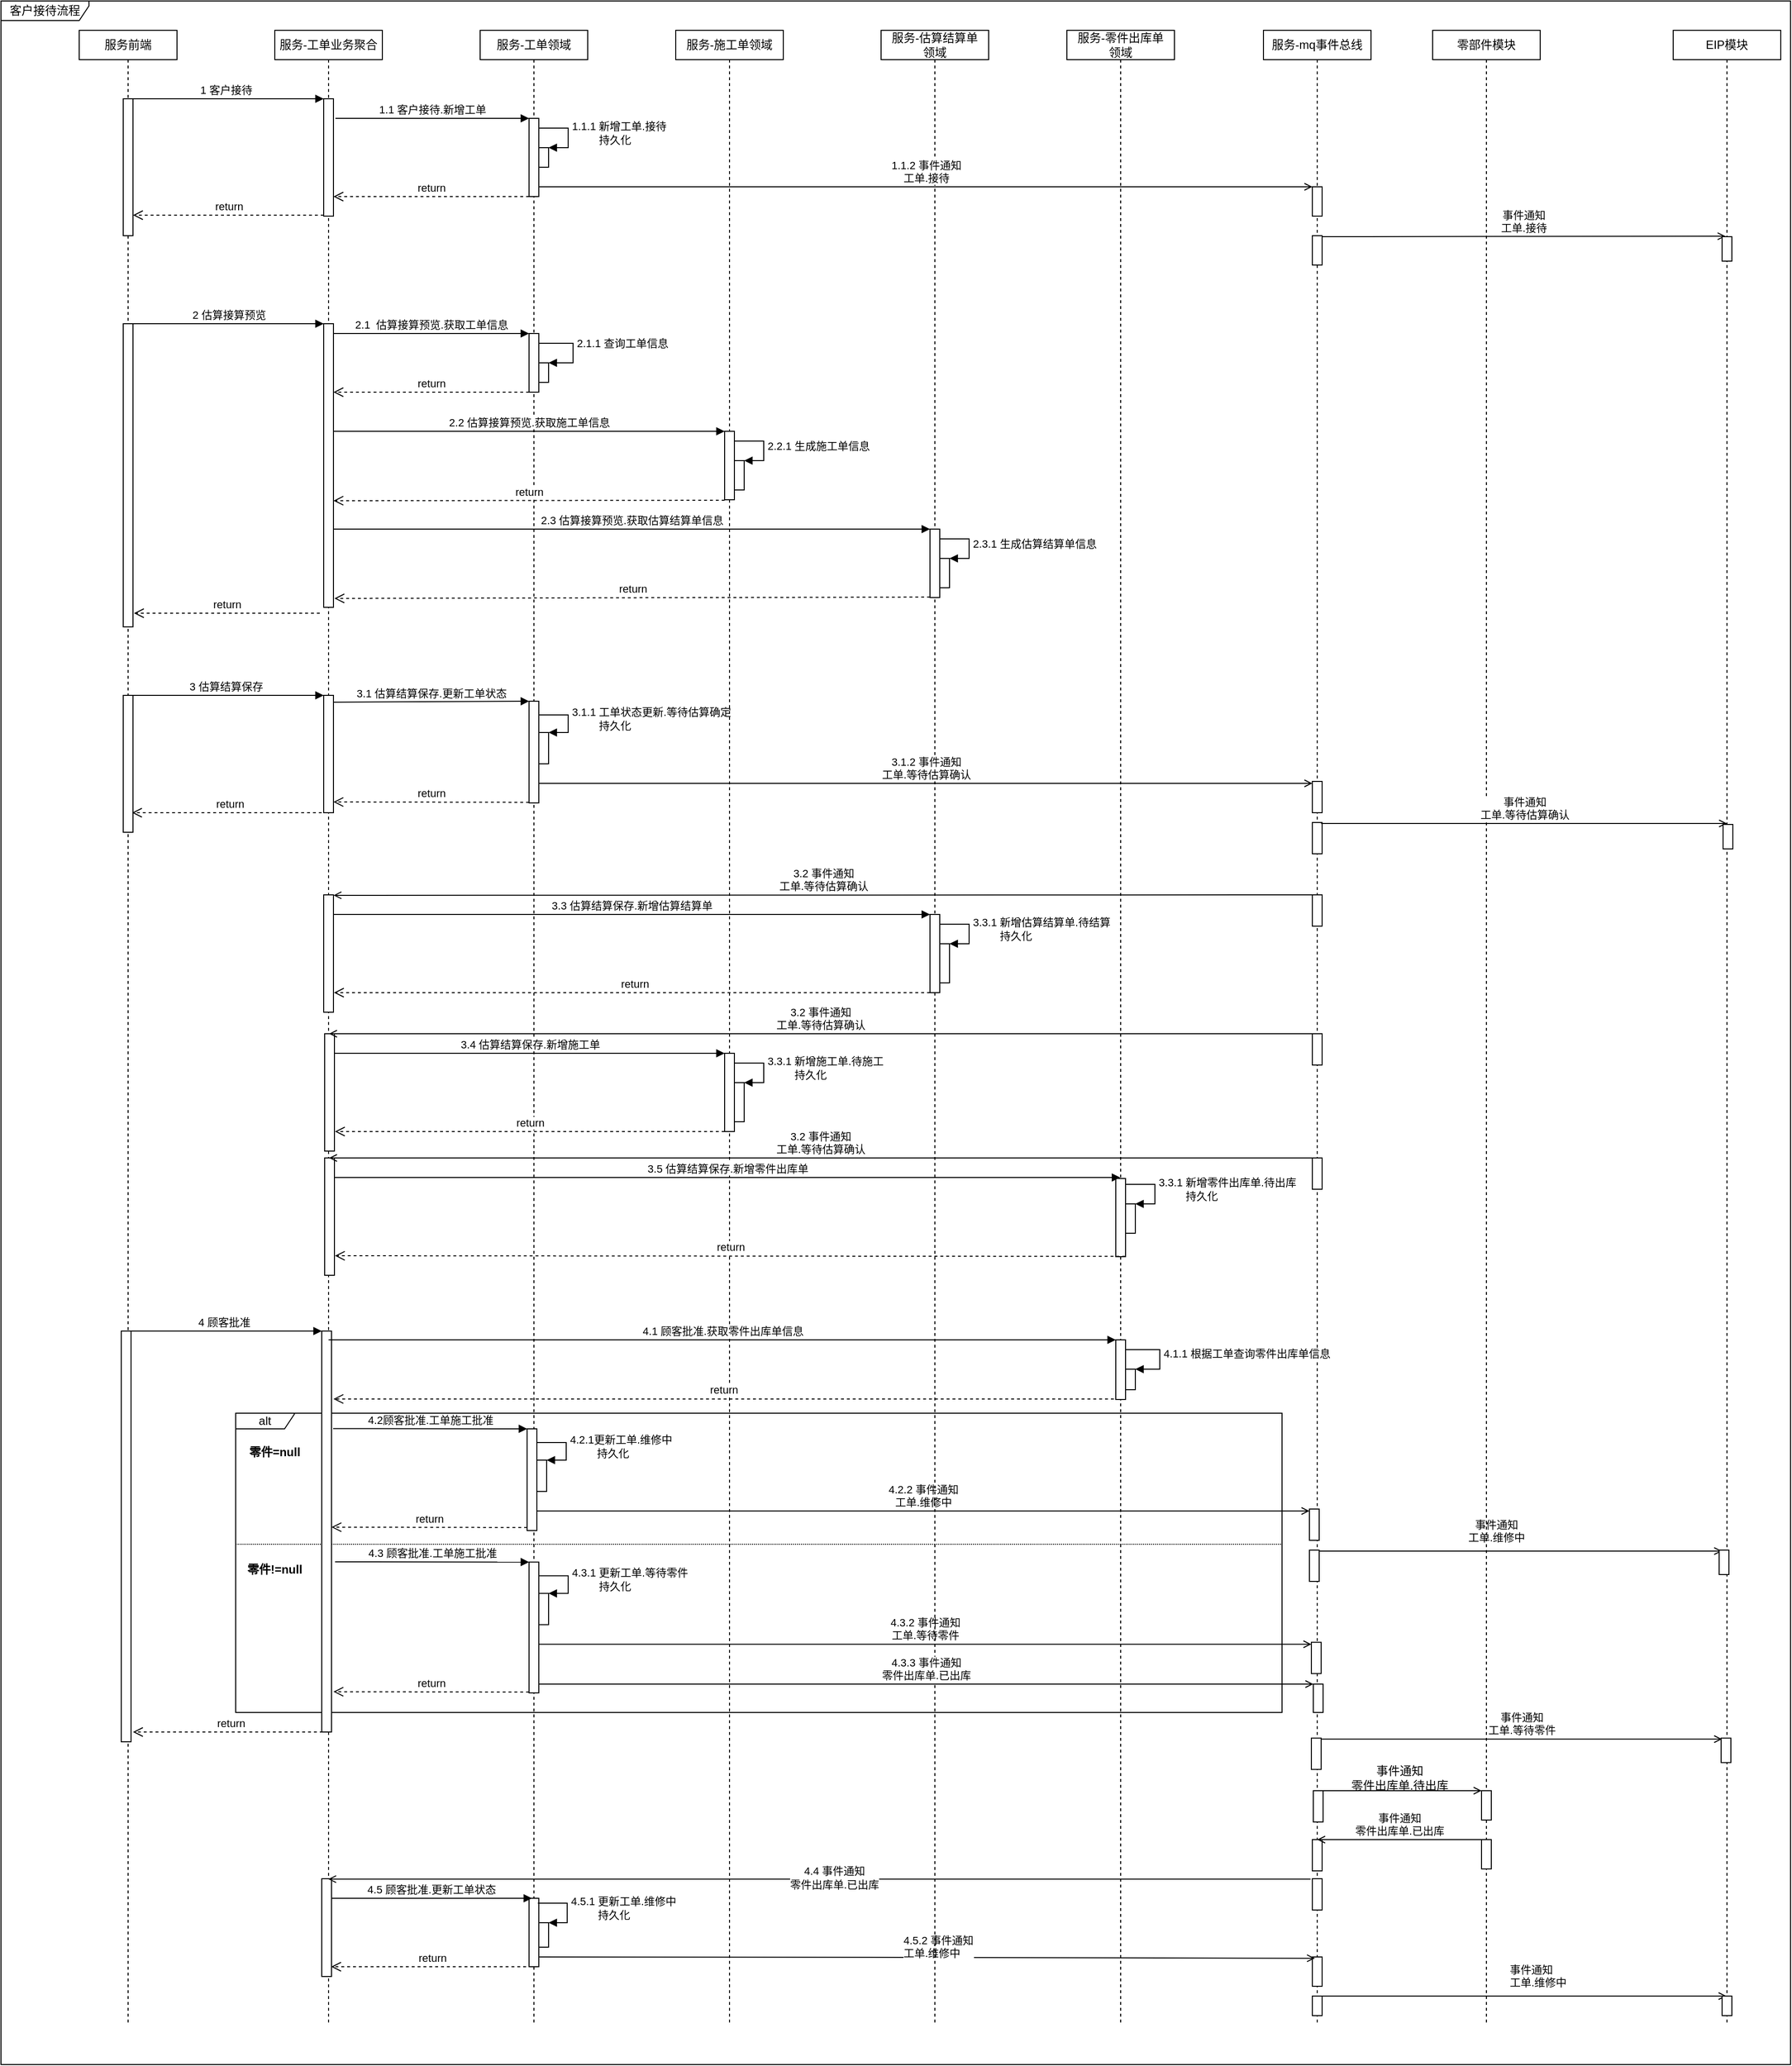 <mxfile version="16.4.7" type="github">
  <diagram id="upgLCSvMHxxOmGPBbjUG" name="第 1 页">
    <mxGraphModel dx="1298" dy="670" grid="1" gridSize="10" guides="1" tooltips="1" connect="1" arrows="1" fold="1" page="1" pageScale="1" pageWidth="1169" pageHeight="1654" math="0" shadow="0">
      <root>
        <mxCell id="0" />
        <mxCell id="1" parent="0" />
        <mxCell id="t4B0tKhAmutT-h0ZbHST-156" value="alt" style="shape=umlFrame;whiteSpace=wrap;html=1;width=60;height=16;" vertex="1" parent="1">
          <mxGeometry x="270" y="1454" width="1070" height="306" as="geometry" />
        </mxCell>
        <mxCell id="t4B0tKhAmutT-h0ZbHST-185" value="客户接待流程" style="shape=umlFrame;whiteSpace=wrap;html=1;width=90;height=20;" vertex="1" parent="1">
          <mxGeometry x="30" y="10" width="1830" height="2110" as="geometry" />
        </mxCell>
        <mxCell id="t4B0tKhAmutT-h0ZbHST-6" value="&lt;div&gt;服务-mq事件总线&lt;/div&gt;" style="shape=umlLifeline;perimeter=lifelinePerimeter;whiteSpace=wrap;html=1;container=1;collapsible=0;recursiveResize=0;outlineConnect=0;size=30;" vertex="1" parent="1">
          <mxGeometry x="1321" y="40" width="110" height="2040" as="geometry" />
        </mxCell>
        <mxCell id="t4B0tKhAmutT-h0ZbHST-19" value="" style="html=1;points=[];perimeter=orthogonalPerimeter;" vertex="1" parent="t4B0tKhAmutT-h0ZbHST-6">
          <mxGeometry x="50" y="160" width="10" height="30" as="geometry" />
        </mxCell>
        <mxCell id="t4B0tKhAmutT-h0ZbHST-21" value="" style="html=1;points=[];perimeter=orthogonalPerimeter;" vertex="1" parent="t4B0tKhAmutT-h0ZbHST-6">
          <mxGeometry x="50" y="210" width="10" height="30" as="geometry" />
        </mxCell>
        <mxCell id="t4B0tKhAmutT-h0ZbHST-65" value="" style="html=1;points=[];perimeter=orthogonalPerimeter;" vertex="1" parent="t4B0tKhAmutT-h0ZbHST-6">
          <mxGeometry x="50" y="768" width="10" height="32" as="geometry" />
        </mxCell>
        <mxCell id="t4B0tKhAmutT-h0ZbHST-67" value="" style="html=1;points=[];perimeter=orthogonalPerimeter;" vertex="1" parent="t4B0tKhAmutT-h0ZbHST-6">
          <mxGeometry x="50" y="810" width="10" height="32" as="geometry" />
        </mxCell>
        <mxCell id="t4B0tKhAmutT-h0ZbHST-68" value="" style="html=1;points=[];perimeter=orthogonalPerimeter;" vertex="1" parent="t4B0tKhAmutT-h0ZbHST-6">
          <mxGeometry x="50" y="884" width="10" height="32" as="geometry" />
        </mxCell>
        <mxCell id="t4B0tKhAmutT-h0ZbHST-79" value="&lt;div&gt;3.2 事件通知&lt;/div&gt;&lt;div&gt;工单.等待估算确认&lt;/div&gt;" style="html=1;verticalAlign=bottom;endArrow=open;rounded=0;jumpSize=0;entryX=-0.004;entryY=0.996;entryDx=0;entryDy=0;entryPerimeter=0;endFill=0;" edge="1" parent="t4B0tKhAmutT-h0ZbHST-6" target="t4B0tKhAmutT-h0ZbHST-77">
          <mxGeometry width="80" relative="1" as="geometry">
            <mxPoint x="50" y="884" as="sourcePoint" />
            <mxPoint x="-780" y="884" as="targetPoint" />
          </mxGeometry>
        </mxCell>
        <mxCell id="t4B0tKhAmutT-h0ZbHST-138" value="" style="html=1;points=[];perimeter=orthogonalPerimeter;" vertex="1" parent="t4B0tKhAmutT-h0ZbHST-6">
          <mxGeometry x="51" y="1691" width="10" height="29" as="geometry" />
        </mxCell>
        <mxCell id="t4B0tKhAmutT-h0ZbHST-141" value="" style="html=1;points=[];perimeter=orthogonalPerimeter;" vertex="1" parent="t4B0tKhAmutT-h0ZbHST-6">
          <mxGeometry x="51" y="1800" width="10" height="32" as="geometry" />
        </mxCell>
        <mxCell id="t4B0tKhAmutT-h0ZbHST-145" value="" style="html=1;points=[];perimeter=orthogonalPerimeter;" vertex="1" parent="t4B0tKhAmutT-h0ZbHST-6">
          <mxGeometry x="50" y="1850" width="10" height="32" as="geometry" />
        </mxCell>
        <mxCell id="t4B0tKhAmutT-h0ZbHST-169" value="" style="html=1;points=[];perimeter=orthogonalPerimeter;" vertex="1" parent="t4B0tKhAmutT-h0ZbHST-6">
          <mxGeometry x="50" y="1890" width="10" height="32" as="geometry" />
        </mxCell>
        <mxCell id="t4B0tKhAmutT-h0ZbHST-178" value="" style="html=1;points=[];perimeter=orthogonalPerimeter;" vertex="1" parent="t4B0tKhAmutT-h0ZbHST-6">
          <mxGeometry x="50" y="1970" width="10" height="30" as="geometry" />
        </mxCell>
        <mxCell id="t4B0tKhAmutT-h0ZbHST-179" value="" style="html=1;points=[];perimeter=orthogonalPerimeter;" vertex="1" parent="t4B0tKhAmutT-h0ZbHST-6">
          <mxGeometry x="50" y="2010" width="10" height="20" as="geometry" />
        </mxCell>
        <mxCell id="t4B0tKhAmutT-h0ZbHST-183" value="&lt;div&gt;事件通知&lt;/div&gt;&lt;div&gt;工单.维修中&lt;br&gt;&lt;/div&gt;" style="endArrow=open;endFill=0;html=1;edgeStyle=orthogonalEdgeStyle;align=left;verticalAlign=top;rounded=0;jumpSize=0;" edge="1" parent="t4B0tKhAmutT-h0ZbHST-6" target="t4B0tKhAmutT-h0ZbHST-10">
          <mxGeometry x="-0.084" y="40" relative="1" as="geometry">
            <mxPoint x="60" y="2010" as="sourcePoint" />
            <mxPoint x="460" y="2010" as="targetPoint" />
            <Array as="points">
              <mxPoint x="459" y="2010" />
              <mxPoint x="459" y="2010" />
            </Array>
            <mxPoint as="offset" />
          </mxGeometry>
        </mxCell>
        <mxCell id="t4B0tKhAmutT-h0ZbHST-3" value="服务-工单领域" style="shape=umlLifeline;perimeter=lifelinePerimeter;whiteSpace=wrap;html=1;container=1;collapsible=0;recursiveResize=0;outlineConnect=0;size=30;" vertex="1" parent="1">
          <mxGeometry x="520" y="40" width="110" height="2040" as="geometry" />
        </mxCell>
        <mxCell id="t4B0tKhAmutT-h0ZbHST-14" value="" style="html=1;points=[];perimeter=orthogonalPerimeter;" vertex="1" parent="t4B0tKhAmutT-h0ZbHST-3">
          <mxGeometry x="50" y="90" width="10" height="80" as="geometry" />
        </mxCell>
        <mxCell id="t4B0tKhAmutT-h0ZbHST-17" value="" style="html=1;points=[];perimeter=orthogonalPerimeter;" vertex="1" parent="t4B0tKhAmutT-h0ZbHST-3">
          <mxGeometry x="60" y="120" width="10" height="20" as="geometry" />
        </mxCell>
        <mxCell id="t4B0tKhAmutT-h0ZbHST-18" value="&lt;div&gt;1.1.1 新增工单.接待&lt;/div&gt;&lt;div&gt;&amp;nbsp;&amp;nbsp;&amp;nbsp;&amp;nbsp;&amp;nbsp;&amp;nbsp;&amp;nbsp;&amp;nbsp; 持久化&lt;br&gt;&lt;/div&gt;" style="edgeStyle=orthogonalEdgeStyle;html=1;align=left;spacingLeft=2;endArrow=block;rounded=0;entryX=1;entryY=0;" edge="1" target="t4B0tKhAmutT-h0ZbHST-17" parent="t4B0tKhAmutT-h0ZbHST-3">
          <mxGeometry relative="1" as="geometry">
            <mxPoint x="60" y="100" as="sourcePoint" />
            <Array as="points">
              <mxPoint x="90" y="100" />
            </Array>
          </mxGeometry>
        </mxCell>
        <mxCell id="t4B0tKhAmutT-h0ZbHST-32" value="" style="html=1;points=[];perimeter=orthogonalPerimeter;" vertex="1" parent="t4B0tKhAmutT-h0ZbHST-3">
          <mxGeometry x="50" y="310" width="10" height="60" as="geometry" />
        </mxCell>
        <mxCell id="t4B0tKhAmutT-h0ZbHST-38" value="" style="html=1;points=[];perimeter=orthogonalPerimeter;" vertex="1" parent="t4B0tKhAmutT-h0ZbHST-3">
          <mxGeometry x="60" y="340" width="10" height="20" as="geometry" />
        </mxCell>
        <mxCell id="t4B0tKhAmutT-h0ZbHST-39" value="2.1.1 查询工单信息" style="edgeStyle=orthogonalEdgeStyle;html=1;align=left;spacingLeft=2;endArrow=block;rounded=0;entryX=1;entryY=0;" edge="1" target="t4B0tKhAmutT-h0ZbHST-38" parent="t4B0tKhAmutT-h0ZbHST-3">
          <mxGeometry relative="1" as="geometry">
            <mxPoint x="60" y="330" as="sourcePoint" />
            <Array as="points">
              <mxPoint x="95" y="320" />
            </Array>
          </mxGeometry>
        </mxCell>
        <mxCell id="t4B0tKhAmutT-h0ZbHST-58" value="" style="html=1;points=[];perimeter=orthogonalPerimeter;" vertex="1" parent="t4B0tKhAmutT-h0ZbHST-3">
          <mxGeometry x="50" y="686" width="10" height="104" as="geometry" />
        </mxCell>
        <mxCell id="t4B0tKhAmutT-h0ZbHST-64" value="&lt;div&gt;3.1.1 工单状态更新.等待估算确定&lt;/div&gt;&lt;div&gt;&amp;nbsp;&amp;nbsp;&amp;nbsp;&amp;nbsp;&amp;nbsp;&amp;nbsp;&amp;nbsp;&amp;nbsp; 持久化&lt;br&gt;&lt;/div&gt;" style="edgeStyle=orthogonalEdgeStyle;html=1;align=left;spacingLeft=2;endArrow=block;rounded=0;entryX=1;entryY=0;jumpSize=0;" edge="1" target="t4B0tKhAmutT-h0ZbHST-63" parent="t4B0tKhAmutT-h0ZbHST-3">
          <mxGeometry relative="1" as="geometry">
            <mxPoint x="60" y="700" as="sourcePoint" />
            <Array as="points">
              <mxPoint x="90" y="700" />
            </Array>
          </mxGeometry>
        </mxCell>
        <mxCell id="t4B0tKhAmutT-h0ZbHST-63" value="" style="html=1;points=[];perimeter=orthogonalPerimeter;" vertex="1" parent="t4B0tKhAmutT-h0ZbHST-3">
          <mxGeometry x="60" y="718" width="10" height="32" as="geometry" />
        </mxCell>
        <mxCell id="t4B0tKhAmutT-h0ZbHST-120" value="" style="html=1;points=[];perimeter=orthogonalPerimeter;" vertex="1" parent="t4B0tKhAmutT-h0ZbHST-3">
          <mxGeometry x="50" y="1566.25" width="10" height="133.75" as="geometry" />
        </mxCell>
        <mxCell id="t4B0tKhAmutT-h0ZbHST-121" value="&lt;div&gt;4.3.1 更新工单.等待零件&lt;/div&gt;&lt;div&gt;&amp;nbsp;&amp;nbsp;&amp;nbsp;&amp;nbsp;&amp;nbsp;&amp;nbsp;&amp;nbsp;&amp;nbsp; 持久化&lt;br&gt;&lt;/div&gt;" style="edgeStyle=orthogonalEdgeStyle;html=1;align=left;spacingLeft=2;endArrow=block;rounded=0;entryX=1;entryY=0;jumpSize=0;" edge="1" parent="t4B0tKhAmutT-h0ZbHST-3" target="t4B0tKhAmutT-h0ZbHST-122">
          <mxGeometry relative="1" as="geometry">
            <mxPoint x="60" y="1580.25" as="sourcePoint" />
            <Array as="points">
              <mxPoint x="90" y="1580.25" />
            </Array>
          </mxGeometry>
        </mxCell>
        <mxCell id="t4B0tKhAmutT-h0ZbHST-122" value="" style="html=1;points=[];perimeter=orthogonalPerimeter;" vertex="1" parent="t4B0tKhAmutT-h0ZbHST-3">
          <mxGeometry x="60" y="1598.25" width="10" height="32" as="geometry" />
        </mxCell>
        <mxCell id="t4B0tKhAmutT-h0ZbHST-123" value="" style="html=1;points=[];perimeter=orthogonalPerimeter;" vertex="1" parent="t4B0tKhAmutT-h0ZbHST-3">
          <mxGeometry x="850" y="1648.25" width="10" height="32" as="geometry" />
        </mxCell>
        <mxCell id="t4B0tKhAmutT-h0ZbHST-124" value="" style="html=1;points=[];perimeter=orthogonalPerimeter;" vertex="1" parent="t4B0tKhAmutT-h0ZbHST-3">
          <mxGeometry x="850" y="1746.25" width="10" height="32" as="geometry" />
        </mxCell>
        <mxCell id="t4B0tKhAmutT-h0ZbHST-125" value="4.3 顾客批准.工单施工批准" style="html=1;verticalAlign=bottom;endArrow=block;entryX=0;entryY=0;rounded=0;jumpSize=0;exitX=1.164;exitY=0.299;exitDx=0;exitDy=0;exitPerimeter=0;" edge="1" parent="t4B0tKhAmutT-h0ZbHST-3" target="t4B0tKhAmutT-h0ZbHST-120">
          <mxGeometry relative="1" as="geometry">
            <mxPoint x="-148.36" y="1566" as="sourcePoint" />
          </mxGeometry>
        </mxCell>
        <mxCell id="t4B0tKhAmutT-h0ZbHST-126" value="&lt;div&gt;4.3.2 事件通知&lt;/div&gt;&lt;div&gt;工单.等待零件&lt;br&gt;&lt;/div&gt;" style="html=1;verticalAlign=bottom;startArrow=none;endArrow=open;startSize=8;rounded=0;jumpSize=0;endFill=0;startFill=0;" edge="1" parent="t4B0tKhAmutT-h0ZbHST-3" target="t4B0tKhAmutT-h0ZbHST-123">
          <mxGeometry relative="1" as="geometry">
            <mxPoint x="60" y="1650.25" as="sourcePoint" />
          </mxGeometry>
        </mxCell>
        <mxCell id="t4B0tKhAmutT-h0ZbHST-128" value="&lt;div&gt;事件通知&lt;/div&gt;&lt;div&gt;工单.等待零件&lt;br&gt;&lt;/div&gt;" style="html=1;verticalAlign=bottom;startArrow=none;endArrow=open;startSize=8;rounded=0;exitX=1.1;exitY=0.2;exitDx=0;exitDy=0;exitPerimeter=0;endFill=0;startFill=0;" edge="1" parent="t4B0tKhAmutT-h0ZbHST-3">
          <mxGeometry relative="1" as="geometry">
            <mxPoint x="860" y="1747.25" as="sourcePoint" />
            <mxPoint x="1270" y="1747.25" as="targetPoint" />
          </mxGeometry>
        </mxCell>
        <mxCell id="t4B0tKhAmutT-h0ZbHST-129" value="return" style="html=1;verticalAlign=bottom;endArrow=open;dashed=1;endSize=8;exitX=0;exitY=0.95;rounded=0;jumpSize=0;" edge="1" parent="t4B0tKhAmutT-h0ZbHST-3">
          <mxGeometry relative="1" as="geometry">
            <mxPoint x="-150" y="1698.8" as="targetPoint" />
            <mxPoint x="50" y="1699.15" as="sourcePoint" />
          </mxGeometry>
        </mxCell>
        <mxCell id="t4B0tKhAmutT-h0ZbHST-171" value="" style="html=1;points=[];perimeter=orthogonalPerimeter;" vertex="1" parent="t4B0tKhAmutT-h0ZbHST-3">
          <mxGeometry x="50" y="1910" width="10" height="70" as="geometry" />
        </mxCell>
        <mxCell id="t4B0tKhAmutT-h0ZbHST-173" value="" style="html=1;points=[];perimeter=orthogonalPerimeter;" vertex="1" parent="t4B0tKhAmutT-h0ZbHST-3">
          <mxGeometry x="60" y="1935" width="10" height="25" as="geometry" />
        </mxCell>
        <mxCell id="t4B0tKhAmutT-h0ZbHST-174" value="&lt;div&gt;4.5.1 更新工单.维修中&lt;/div&gt;&lt;div&gt;&amp;nbsp;&amp;nbsp;&amp;nbsp;&amp;nbsp;&amp;nbsp;&amp;nbsp;&amp;nbsp;&amp;nbsp; 持久化&lt;br&gt;&lt;/div&gt;" style="edgeStyle=orthogonalEdgeStyle;html=1;align=left;spacingLeft=2;endArrow=block;rounded=0;entryX=1;entryY=0;jumpSize=0;" edge="1" target="t4B0tKhAmutT-h0ZbHST-173" parent="t4B0tKhAmutT-h0ZbHST-3">
          <mxGeometry relative="1" as="geometry">
            <mxPoint x="59" y="1915" as="sourcePoint" />
            <Array as="points">
              <mxPoint x="89" y="1915" />
            </Array>
          </mxGeometry>
        </mxCell>
        <mxCell id="t4B0tKhAmutT-h0ZbHST-176" value="&lt;div&gt;4.5.2 事件通知&lt;/div&gt;&lt;div&gt;工单.维修中&lt;br&gt;&lt;/div&gt;" style="endArrow=open;endFill=0;html=1;edgeStyle=orthogonalEdgeStyle;align=left;verticalAlign=top;rounded=0;jumpSize=0;entryX=0.265;entryY=0.046;entryDx=0;entryDy=0;entryPerimeter=0;" edge="1" parent="t4B0tKhAmutT-h0ZbHST-3" target="t4B0tKhAmutT-h0ZbHST-178">
          <mxGeometry x="-0.068" y="30" relative="1" as="geometry">
            <mxPoint x="60" y="1970" as="sourcePoint" />
            <mxPoint x="730" y="1990" as="targetPoint" />
            <mxPoint as="offset" />
          </mxGeometry>
        </mxCell>
        <mxCell id="t4B0tKhAmutT-h0ZbHST-31" value="return" style="html=1;verticalAlign=bottom;endArrow=open;dashed=1;endSize=8;rounded=0;jumpSize=0;" edge="1" parent="1">
          <mxGeometry relative="1" as="geometry">
            <mxPoint x="166" y="636" as="targetPoint" />
            <mxPoint x="356" y="636" as="sourcePoint" />
          </mxGeometry>
        </mxCell>
        <mxCell id="t4B0tKhAmutT-h0ZbHST-1" value="服务前端" style="shape=umlLifeline;perimeter=lifelinePerimeter;whiteSpace=wrap;html=1;container=1;collapsible=0;recursiveResize=0;outlineConnect=0;size=30;" vertex="1" parent="1">
          <mxGeometry x="110" y="40" width="100" height="2040" as="geometry" />
        </mxCell>
        <mxCell id="t4B0tKhAmutT-h0ZbHST-160" value="" style="line;strokeWidth=1;fillColor=none;align=left;verticalAlign=middle;spacingTop=-1;spacingLeft=3;spacingRight=3;rotatable=0;labelPosition=right;points=[];portConstraint=eastwest;dashed=1;dashPattern=1 1;" vertex="1" parent="t4B0tKhAmutT-h0ZbHST-1">
          <mxGeometry x="160" y="1544" width="1070" height="8" as="geometry" />
        </mxCell>
        <mxCell id="t4B0tKhAmutT-h0ZbHST-51" value="" style="html=1;points=[];perimeter=orthogonalPerimeter;" vertex="1" parent="t4B0tKhAmutT-h0ZbHST-1">
          <mxGeometry x="45" y="70" width="10" height="140" as="geometry" />
        </mxCell>
        <mxCell id="t4B0tKhAmutT-h0ZbHST-52" value="" style="html=1;points=[];perimeter=orthogonalPerimeter;" vertex="1" parent="t4B0tKhAmutT-h0ZbHST-1">
          <mxGeometry x="45" y="300" width="10" height="310" as="geometry" />
        </mxCell>
        <mxCell id="t4B0tKhAmutT-h0ZbHST-53" value="" style="html=1;verticalAlign=bottom;endArrow=none;entryX=0;entryY=0;rounded=0;" edge="1" parent="t4B0tKhAmutT-h0ZbHST-1" source="t4B0tKhAmutT-h0ZbHST-1" target="t4B0tKhAmutT-h0ZbHST-52">
          <mxGeometry relative="1" as="geometry">
            <mxPoint x="49.5" y="300" as="sourcePoint" />
            <mxPoint x="250" y="300" as="targetPoint" />
          </mxGeometry>
        </mxCell>
        <mxCell id="t4B0tKhAmutT-h0ZbHST-54" value="" style="html=1;points=[];perimeter=orthogonalPerimeter;" vertex="1" parent="t4B0tKhAmutT-h0ZbHST-1">
          <mxGeometry x="45" y="680" width="10" height="140" as="geometry" />
        </mxCell>
        <mxCell id="t4B0tKhAmutT-h0ZbHST-161" value="零件=null" style="text;align=center;fontStyle=1;verticalAlign=middle;spacingLeft=3;spacingRight=3;strokeColor=none;rotatable=0;points=[[0,0.5],[1,0.5]];portConstraint=eastwest;dashed=1;dashPattern=1 1;" vertex="1" parent="t4B0tKhAmutT-h0ZbHST-1">
          <mxGeometry x="160" y="1440" width="80" height="26" as="geometry" />
        </mxCell>
        <mxCell id="t4B0tKhAmutT-h0ZbHST-2" value="服务-工单业务聚合" style="shape=umlLifeline;perimeter=lifelinePerimeter;whiteSpace=wrap;html=1;container=1;collapsible=0;recursiveResize=0;outlineConnect=0;size=30;" vertex="1" parent="1">
          <mxGeometry x="310" y="40" width="110" height="2040" as="geometry" />
        </mxCell>
        <mxCell id="t4B0tKhAmutT-h0ZbHST-11" value="" style="html=1;points=[];perimeter=orthogonalPerimeter;" vertex="1" parent="t4B0tKhAmutT-h0ZbHST-2">
          <mxGeometry x="50" y="70" width="10" height="120" as="geometry" />
        </mxCell>
        <mxCell id="t4B0tKhAmutT-h0ZbHST-29" value="" style="html=1;points=[];perimeter=orthogonalPerimeter;" vertex="1" parent="t4B0tKhAmutT-h0ZbHST-2">
          <mxGeometry x="50" y="300" width="10" height="290" as="geometry" />
        </mxCell>
        <mxCell id="t4B0tKhAmutT-h0ZbHST-55" value="" style="html=1;points=[];perimeter=orthogonalPerimeter;" vertex="1" parent="t4B0tKhAmutT-h0ZbHST-2">
          <mxGeometry x="50" y="680" width="10" height="120" as="geometry" />
        </mxCell>
        <mxCell id="t4B0tKhAmutT-h0ZbHST-77" value="" style="html=1;points=[];perimeter=orthogonalPerimeter;direction=west;" vertex="1" parent="t4B0tKhAmutT-h0ZbHST-2">
          <mxGeometry x="50" y="884" width="10" height="120" as="geometry" />
        </mxCell>
        <mxCell id="t4B0tKhAmutT-h0ZbHST-106" value="" style="html=1;points=[];perimeter=orthogonalPerimeter;" vertex="1" parent="t4B0tKhAmutT-h0ZbHST-2">
          <mxGeometry x="-157" y="1330" width="10" height="420" as="geometry" />
        </mxCell>
        <mxCell id="t4B0tKhAmutT-h0ZbHST-107" value="" style="html=1;points=[];perimeter=orthogonalPerimeter;" vertex="1" parent="t4B0tKhAmutT-h0ZbHST-2">
          <mxGeometry x="48" y="1330" width="10" height="410" as="geometry" />
        </mxCell>
        <mxCell id="t4B0tKhAmutT-h0ZbHST-108" value="" style="html=1;points=[];perimeter=orthogonalPerimeter;" vertex="1" parent="t4B0tKhAmutT-h0ZbHST-2">
          <mxGeometry x="258" y="1430" width="10" height="104" as="geometry" />
        </mxCell>
        <mxCell id="t4B0tKhAmutT-h0ZbHST-109" value="&lt;div&gt;4.2.1更新工单.维修中&lt;/div&gt;&lt;div&gt;&amp;nbsp;&amp;nbsp;&amp;nbsp;&amp;nbsp;&amp;nbsp;&amp;nbsp;&amp;nbsp;&amp;nbsp; 持久化&lt;br&gt;&lt;/div&gt;" style="edgeStyle=orthogonalEdgeStyle;html=1;align=left;spacingLeft=2;endArrow=block;rounded=0;entryX=1;entryY=0;jumpSize=0;" edge="1" parent="t4B0tKhAmutT-h0ZbHST-2" target="t4B0tKhAmutT-h0ZbHST-110">
          <mxGeometry relative="1" as="geometry">
            <mxPoint x="268" y="1444" as="sourcePoint" />
            <Array as="points">
              <mxPoint x="298" y="1444" />
            </Array>
          </mxGeometry>
        </mxCell>
        <mxCell id="t4B0tKhAmutT-h0ZbHST-110" value="" style="html=1;points=[];perimeter=orthogonalPerimeter;" vertex="1" parent="t4B0tKhAmutT-h0ZbHST-2">
          <mxGeometry x="268" y="1462" width="10" height="32" as="geometry" />
        </mxCell>
        <mxCell id="t4B0tKhAmutT-h0ZbHST-111" value="" style="html=1;points=[];perimeter=orthogonalPerimeter;" vertex="1" parent="t4B0tKhAmutT-h0ZbHST-2">
          <mxGeometry x="1058" y="1512" width="10" height="32" as="geometry" />
        </mxCell>
        <mxCell id="t4B0tKhAmutT-h0ZbHST-112" value="" style="html=1;points=[];perimeter=orthogonalPerimeter;" vertex="1" parent="t4B0tKhAmutT-h0ZbHST-2">
          <mxGeometry x="1058" y="1554" width="10" height="32" as="geometry" />
        </mxCell>
        <mxCell id="t4B0tKhAmutT-h0ZbHST-115" value="4.2顾客批准.工单施工批准" style="html=1;verticalAlign=bottom;endArrow=block;entryX=0;entryY=0;rounded=0;jumpSize=0;exitX=1.164;exitY=0.299;exitDx=0;exitDy=0;exitPerimeter=0;" edge="1" parent="t4B0tKhAmutT-h0ZbHST-2" target="t4B0tKhAmutT-h0ZbHST-108">
          <mxGeometry relative="1" as="geometry">
            <mxPoint x="59.64" y="1429.75" as="sourcePoint" />
          </mxGeometry>
        </mxCell>
        <mxCell id="t4B0tKhAmutT-h0ZbHST-116" value="&lt;div&gt;4.2.2 事件通知&lt;/div&gt;&lt;div&gt;工单.维修中&lt;br&gt;&lt;/div&gt;" style="html=1;verticalAlign=bottom;startArrow=none;endArrow=open;startSize=8;rounded=0;jumpSize=0;endFill=0;startFill=0;" edge="1" parent="t4B0tKhAmutT-h0ZbHST-2" target="t4B0tKhAmutT-h0ZbHST-111">
          <mxGeometry relative="1" as="geometry">
            <mxPoint x="268" y="1514" as="sourcePoint" />
          </mxGeometry>
        </mxCell>
        <mxCell id="t4B0tKhAmutT-h0ZbHST-117" value="4 顾客批准" style="html=1;verticalAlign=bottom;endArrow=block;entryX=0;entryY=0;rounded=0;jumpSize=0;" edge="1" parent="t4B0tKhAmutT-h0ZbHST-2" target="t4B0tKhAmutT-h0ZbHST-107">
          <mxGeometry relative="1" as="geometry">
            <mxPoint x="-152" y="1330" as="sourcePoint" />
          </mxGeometry>
        </mxCell>
        <mxCell id="t4B0tKhAmutT-h0ZbHST-119" value="&lt;div&gt;事件通知&lt;/div&gt;&lt;div&gt;工单.维修中&lt;br&gt;&lt;/div&gt;" style="html=1;verticalAlign=bottom;startArrow=none;endArrow=open;startSize=8;rounded=0;exitX=1.1;exitY=0.2;exitDx=0;exitDy=0;exitPerimeter=0;endFill=0;startFill=0;" edge="1" parent="t4B0tKhAmutT-h0ZbHST-2">
          <mxGeometry x="-0.117" y="5" relative="1" as="geometry">
            <mxPoint x="1068" y="1555" as="sourcePoint" />
            <mxPoint x="1480" y="1555" as="targetPoint" />
            <mxPoint x="-1" as="offset" />
          </mxGeometry>
        </mxCell>
        <mxCell id="t4B0tKhAmutT-h0ZbHST-162" value="零件!=null" style="text;align=center;fontStyle=1;verticalAlign=middle;spacingLeft=3;spacingRight=3;strokeColor=none;rotatable=0;points=[[0,0.5],[1,0.5]];portConstraint=eastwest;dashed=1;dashPattern=1 1;" vertex="1" parent="t4B0tKhAmutT-h0ZbHST-2">
          <mxGeometry x="-40" y="1560" width="80" height="26" as="geometry" />
        </mxCell>
        <mxCell id="t4B0tKhAmutT-h0ZbHST-165" value="" style="html=1;points=[];perimeter=orthogonalPerimeter;" vertex="1" parent="t4B0tKhAmutT-h0ZbHST-2">
          <mxGeometry x="48" y="1890" width="10" height="100" as="geometry" />
        </mxCell>
        <mxCell id="t4B0tKhAmutT-h0ZbHST-4" value="服务-施工单领域" style="shape=umlLifeline;perimeter=lifelinePerimeter;whiteSpace=wrap;html=1;container=1;collapsible=0;recursiveResize=0;outlineConnect=0;size=30;" vertex="1" parent="1">
          <mxGeometry x="720" y="40" width="110" height="2040" as="geometry" />
        </mxCell>
        <mxCell id="t4B0tKhAmutT-h0ZbHST-35" value="" style="html=1;points=[];perimeter=orthogonalPerimeter;" vertex="1" parent="t4B0tKhAmutT-h0ZbHST-4">
          <mxGeometry x="50" y="410" width="10" height="70" as="geometry" />
        </mxCell>
        <mxCell id="t4B0tKhAmutT-h0ZbHST-40" value="" style="html=1;points=[];perimeter=orthogonalPerimeter;" vertex="1" parent="t4B0tKhAmutT-h0ZbHST-4">
          <mxGeometry x="60" y="440" width="10" height="30" as="geometry" />
        </mxCell>
        <mxCell id="t4B0tKhAmutT-h0ZbHST-41" value="2.2.1 生成施工单信息" style="edgeStyle=orthogonalEdgeStyle;html=1;align=left;spacingLeft=2;endArrow=block;rounded=0;entryX=1;entryY=0;" edge="1" target="t4B0tKhAmutT-h0ZbHST-40" parent="t4B0tKhAmutT-h0ZbHST-4">
          <mxGeometry relative="1" as="geometry">
            <mxPoint x="60" y="420" as="sourcePoint" />
            <Array as="points">
              <mxPoint x="90" y="420" />
              <mxPoint x="90" y="440" />
            </Array>
          </mxGeometry>
        </mxCell>
        <mxCell id="t4B0tKhAmutT-h0ZbHST-86" value="" style="html=1;points=[];perimeter=orthogonalPerimeter;" vertex="1" parent="t4B0tKhAmutT-h0ZbHST-4">
          <mxGeometry x="50" y="1046" width="10" height="80" as="geometry" />
        </mxCell>
        <mxCell id="t4B0tKhAmutT-h0ZbHST-87" value="" style="html=1;points=[];perimeter=orthogonalPerimeter;" vertex="1" parent="t4B0tKhAmutT-h0ZbHST-4">
          <mxGeometry x="60" y="1076" width="10" height="40" as="geometry" />
        </mxCell>
        <mxCell id="t4B0tKhAmutT-h0ZbHST-88" value="&lt;div&gt;3.3.1 新增施工单.待施工&lt;/div&gt;&lt;div&gt;&amp;nbsp;&amp;nbsp;&amp;nbsp;&amp;nbsp;&amp;nbsp;&amp;nbsp;&amp;nbsp;&amp;nbsp; 持久化&lt;br&gt;&lt;/div&gt;" style="edgeStyle=orthogonalEdgeStyle;html=1;align=left;spacingLeft=2;endArrow=block;rounded=0;entryX=1;entryY=0;jumpSize=0;" edge="1" parent="t4B0tKhAmutT-h0ZbHST-4" target="t4B0tKhAmutT-h0ZbHST-87">
          <mxGeometry relative="1" as="geometry">
            <mxPoint x="60" y="1056" as="sourcePoint" />
            <Array as="points">
              <mxPoint x="90" y="1056" />
            </Array>
          </mxGeometry>
        </mxCell>
        <mxCell id="t4B0tKhAmutT-h0ZbHST-5" value="&lt;div&gt;服务-估算结算单&lt;/div&gt;&lt;div&gt;领域&lt;/div&gt;" style="shape=umlLifeline;perimeter=lifelinePerimeter;whiteSpace=wrap;html=1;container=1;collapsible=0;recursiveResize=0;outlineConnect=0;size=30;" vertex="1" parent="1">
          <mxGeometry x="930" y="40" width="110" height="2040" as="geometry" />
        </mxCell>
        <mxCell id="t4B0tKhAmutT-h0ZbHST-42" value="" style="html=1;points=[];perimeter=orthogonalPerimeter;" vertex="1" parent="t4B0tKhAmutT-h0ZbHST-5">
          <mxGeometry x="50" y="510" width="10" height="70" as="geometry" />
        </mxCell>
        <mxCell id="t4B0tKhAmutT-h0ZbHST-45" value="" style="html=1;points=[];perimeter=orthogonalPerimeter;" vertex="1" parent="t4B0tKhAmutT-h0ZbHST-5">
          <mxGeometry x="60" y="540" width="10" height="30" as="geometry" />
        </mxCell>
        <mxCell id="t4B0tKhAmutT-h0ZbHST-46" value="2.3.1 生成估算结算单信息" style="edgeStyle=orthogonalEdgeStyle;html=1;align=left;spacingLeft=2;endArrow=block;rounded=0;entryX=1;entryY=0;" edge="1" target="t4B0tKhAmutT-h0ZbHST-45" parent="t4B0tKhAmutT-h0ZbHST-5">
          <mxGeometry relative="1" as="geometry">
            <mxPoint x="60" y="520" as="sourcePoint" />
            <Array as="points">
              <mxPoint x="90" y="520" />
            </Array>
          </mxGeometry>
        </mxCell>
        <mxCell id="t4B0tKhAmutT-h0ZbHST-80" value="" style="html=1;points=[];perimeter=orthogonalPerimeter;" vertex="1" parent="t4B0tKhAmutT-h0ZbHST-5">
          <mxGeometry x="50" y="904" width="10" height="80" as="geometry" />
        </mxCell>
        <mxCell id="t4B0tKhAmutT-h0ZbHST-83" value="" style="html=1;points=[];perimeter=orthogonalPerimeter;" vertex="1" parent="t4B0tKhAmutT-h0ZbHST-5">
          <mxGeometry x="60" y="934" width="10" height="40" as="geometry" />
        </mxCell>
        <mxCell id="t4B0tKhAmutT-h0ZbHST-84" value="&lt;div&gt;3.3.1 新增估算结算单.待结算&lt;/div&gt;&lt;div&gt;&amp;nbsp;&amp;nbsp;&amp;nbsp;&amp;nbsp;&amp;nbsp;&amp;nbsp;&amp;nbsp;&amp;nbsp; 持久化&lt;br&gt;&lt;/div&gt;" style="edgeStyle=orthogonalEdgeStyle;html=1;align=left;spacingLeft=2;endArrow=block;rounded=0;entryX=1;entryY=0;jumpSize=0;" edge="1" target="t4B0tKhAmutT-h0ZbHST-83" parent="t4B0tKhAmutT-h0ZbHST-5">
          <mxGeometry relative="1" as="geometry">
            <mxPoint x="60" y="914" as="sourcePoint" />
            <Array as="points">
              <mxPoint x="90" y="914" />
            </Array>
          </mxGeometry>
        </mxCell>
        <mxCell id="t4B0tKhAmutT-h0ZbHST-7" value="零部件模块" style="shape=umlLifeline;perimeter=lifelinePerimeter;whiteSpace=wrap;html=1;container=1;collapsible=0;recursiveResize=0;outlineConnect=0;size=30;" vertex="1" parent="1">
          <mxGeometry x="1494" y="40" width="110" height="2040" as="geometry" />
        </mxCell>
        <mxCell id="t4B0tKhAmutT-h0ZbHST-142" value="" style="html=1;points=[];perimeter=orthogonalPerimeter;" vertex="1" parent="t4B0tKhAmutT-h0ZbHST-7">
          <mxGeometry x="50" y="1800" width="10" height="30" as="geometry" />
        </mxCell>
        <mxCell id="t4B0tKhAmutT-h0ZbHST-163" value="" style="html=1;points=[];perimeter=orthogonalPerimeter;" vertex="1" parent="t4B0tKhAmutT-h0ZbHST-7">
          <mxGeometry x="50" y="1850" width="10" height="30" as="geometry" />
        </mxCell>
        <mxCell id="t4B0tKhAmutT-h0ZbHST-164" value="&lt;div&gt;事件通知&lt;/div&gt;&lt;div&gt;零件出库单.已出库&lt;br&gt;&lt;/div&gt;" style="html=1;verticalAlign=bottom;startArrow=none;startFill=0;endArrow=open;startSize=8;rounded=0;jumpSize=0;endFill=0;" edge="1" parent="t4B0tKhAmutT-h0ZbHST-7" target="t4B0tKhAmutT-h0ZbHST-6">
          <mxGeometry width="60" relative="1" as="geometry">
            <mxPoint x="50" y="1850" as="sourcePoint" />
            <mxPoint x="-10" y="1850" as="targetPoint" />
          </mxGeometry>
        </mxCell>
        <mxCell id="t4B0tKhAmutT-h0ZbHST-12" value="1 客户接待" style="html=1;verticalAlign=bottom;endArrow=block;entryX=0;entryY=0;rounded=0;" edge="1" target="t4B0tKhAmutT-h0ZbHST-11" parent="1">
          <mxGeometry relative="1" as="geometry">
            <mxPoint x="160" y="110" as="sourcePoint" />
          </mxGeometry>
        </mxCell>
        <mxCell id="t4B0tKhAmutT-h0ZbHST-13" value="return" style="html=1;verticalAlign=bottom;endArrow=open;dashed=1;endSize=8;exitX=0;exitY=0.95;rounded=0;entryX=1;entryY=0.85;entryDx=0;entryDy=0;entryPerimeter=0;" edge="1" parent="1" target="t4B0tKhAmutT-h0ZbHST-51">
          <mxGeometry relative="1" as="geometry">
            <mxPoint x="170" y="229" as="targetPoint" />
            <mxPoint x="360" y="229.0" as="sourcePoint" />
          </mxGeometry>
        </mxCell>
        <mxCell id="t4B0tKhAmutT-h0ZbHST-15" value="1.1 客户接待.新增工单" style="html=1;verticalAlign=bottom;endArrow=block;entryX=0;entryY=0;rounded=0;exitX=1.2;exitY=0.167;exitDx=0;exitDy=0;exitPerimeter=0;" edge="1" target="t4B0tKhAmutT-h0ZbHST-14" parent="1" source="t4B0tKhAmutT-h0ZbHST-11">
          <mxGeometry relative="1" as="geometry">
            <mxPoint x="380" y="130" as="sourcePoint" />
          </mxGeometry>
        </mxCell>
        <mxCell id="t4B0tKhAmutT-h0ZbHST-16" value="return" style="html=1;verticalAlign=bottom;endArrow=open;dashed=1;endSize=8;exitX=0;exitY=0.95;rounded=0;" edge="1" parent="1">
          <mxGeometry relative="1" as="geometry">
            <mxPoint x="370" y="210" as="targetPoint" />
            <mxPoint x="570" y="210" as="sourcePoint" />
          </mxGeometry>
        </mxCell>
        <mxCell id="t4B0tKhAmutT-h0ZbHST-20" value="&lt;div&gt;1.1.2 事件通知&lt;/div&gt;&lt;div&gt;工单.接待&lt;br&gt; &lt;/div&gt;" style="html=1;verticalAlign=bottom;startArrow=none;endArrow=open;startSize=8;rounded=0;endFill=0;startFill=0;" edge="1" target="t4B0tKhAmutT-h0ZbHST-19" parent="1">
          <mxGeometry relative="1" as="geometry">
            <mxPoint x="580" y="200" as="sourcePoint" />
          </mxGeometry>
        </mxCell>
        <mxCell id="t4B0tKhAmutT-h0ZbHST-25" value="&lt;div&gt;事件通知&lt;/div&gt;&lt;div&gt;工单.接待&lt;br&gt;&lt;/div&gt;" style="html=1;verticalAlign=bottom;startArrow=none;endArrow=open;startSize=8;rounded=0;exitX=1.1;exitY=0.2;exitDx=0;exitDy=0;exitPerimeter=0;endFill=0;startFill=0;entryX=0.352;entryY=-0.019;entryDx=0;entryDy=0;entryPerimeter=0;" edge="1" target="t4B0tKhAmutT-h0ZbHST-24" parent="1">
          <mxGeometry relative="1" as="geometry">
            <mxPoint x="1381" y="251" as="sourcePoint" />
            <mxPoint x="1800" y="251" as="targetPoint" />
          </mxGeometry>
        </mxCell>
        <mxCell id="t4B0tKhAmutT-h0ZbHST-30" value="2 估算接算预览" style="html=1;verticalAlign=bottom;endArrow=block;entryX=0;entryY=0;rounded=0;startArrow=none;" edge="1" target="t4B0tKhAmutT-h0ZbHST-29" parent="1" source="t4B0tKhAmutT-h0ZbHST-52">
          <mxGeometry relative="1" as="geometry">
            <mxPoint x="290" y="340" as="sourcePoint" />
          </mxGeometry>
        </mxCell>
        <mxCell id="t4B0tKhAmutT-h0ZbHST-33" value="2.1&amp;nbsp; 估算接算预览.获取工单信息" style="html=1;verticalAlign=bottom;endArrow=block;entryX=0;entryY=0;rounded=0;" edge="1" target="t4B0tKhAmutT-h0ZbHST-32" parent="1">
          <mxGeometry relative="1" as="geometry">
            <mxPoint x="370" y="350" as="sourcePoint" />
          </mxGeometry>
        </mxCell>
        <mxCell id="t4B0tKhAmutT-h0ZbHST-34" value="return" style="html=1;verticalAlign=bottom;endArrow=open;dashed=1;endSize=8;exitX=0;exitY=0.95;rounded=0;" edge="1" parent="1">
          <mxGeometry relative="1" as="geometry">
            <mxPoint x="370" y="410" as="targetPoint" />
            <mxPoint x="570" y="410" as="sourcePoint" />
          </mxGeometry>
        </mxCell>
        <mxCell id="t4B0tKhAmutT-h0ZbHST-36" value="2.2 估算接算预览.获取施工单信息" style="html=1;verticalAlign=bottom;endArrow=block;entryX=0;entryY=0;rounded=0;" edge="1" target="t4B0tKhAmutT-h0ZbHST-35" parent="1">
          <mxGeometry relative="1" as="geometry">
            <mxPoint x="370" y="450" as="sourcePoint" />
          </mxGeometry>
        </mxCell>
        <mxCell id="t4B0tKhAmutT-h0ZbHST-37" value="return" style="html=1;verticalAlign=bottom;endArrow=open;dashed=1;endSize=8;exitX=0;exitY=0.95;rounded=0;" edge="1" parent="1">
          <mxGeometry relative="1" as="geometry">
            <mxPoint x="370" y="521" as="targetPoint" />
            <mxPoint x="770" y="520.5" as="sourcePoint" />
          </mxGeometry>
        </mxCell>
        <mxCell id="t4B0tKhAmutT-h0ZbHST-43" value="2.3 估算接算预览.获取估算结算单信息" style="html=1;verticalAlign=bottom;endArrow=block;entryX=0;entryY=0;rounded=0;" edge="1" target="t4B0tKhAmutT-h0ZbHST-42" parent="1">
          <mxGeometry relative="1" as="geometry">
            <mxPoint x="370" y="550" as="sourcePoint" />
          </mxGeometry>
        </mxCell>
        <mxCell id="t4B0tKhAmutT-h0ZbHST-44" value="return" style="html=1;verticalAlign=bottom;endArrow=open;dashed=1;endSize=8;exitX=0;exitY=0.95;rounded=0;entryX=1.1;entryY=0.794;entryDx=0;entryDy=0;entryPerimeter=0;" edge="1" parent="1">
          <mxGeometry relative="1" as="geometry">
            <mxPoint x="371" y="620.9" as="targetPoint" />
            <mxPoint x="980" y="619.5" as="sourcePoint" />
          </mxGeometry>
        </mxCell>
        <mxCell id="t4B0tKhAmutT-h0ZbHST-57" value="return" style="html=1;verticalAlign=bottom;endArrow=open;dashed=1;endSize=8;exitX=0;exitY=0.95;rounded=0;jumpSize=0;" edge="1" parent="1">
          <mxGeometry relative="1" as="geometry">
            <mxPoint x="164" y="840" as="targetPoint" />
            <mxPoint x="364" y="840" as="sourcePoint" />
          </mxGeometry>
        </mxCell>
        <mxCell id="t4B0tKhAmutT-h0ZbHST-60" value="return" style="html=1;verticalAlign=bottom;endArrow=open;dashed=1;endSize=8;exitX=0;exitY=0.95;rounded=0;jumpSize=0;" edge="1" parent="1">
          <mxGeometry relative="1" as="geometry">
            <mxPoint x="370" y="829" as="targetPoint" />
            <mxPoint x="570" y="829.35" as="sourcePoint" />
          </mxGeometry>
        </mxCell>
        <mxCell id="t4B0tKhAmutT-h0ZbHST-59" value="3.1 估算结算保存.更新工单状态" style="html=1;verticalAlign=bottom;endArrow=block;entryX=0;entryY=0;rounded=0;jumpSize=0;" edge="1" target="t4B0tKhAmutT-h0ZbHST-58" parent="1">
          <mxGeometry relative="1" as="geometry">
            <mxPoint x="370" y="727" as="sourcePoint" />
          </mxGeometry>
        </mxCell>
        <mxCell id="t4B0tKhAmutT-h0ZbHST-26" value="&lt;div&gt;服务-零件出库单&lt;/div&gt;&lt;div&gt;领域&lt;/div&gt;" style="shape=umlLifeline;perimeter=lifelinePerimeter;whiteSpace=wrap;html=1;container=1;collapsible=0;recursiveResize=0;outlineConnect=0;size=30;" vertex="1" parent="1">
          <mxGeometry x="1120" y="40" width="110" height="2040" as="geometry" />
        </mxCell>
        <mxCell id="t4B0tKhAmutT-h0ZbHST-130" value="" style="html=1;points=[];perimeter=orthogonalPerimeter;" vertex="1" parent="t4B0tKhAmutT-h0ZbHST-26">
          <mxGeometry x="50" y="1339" width="10" height="61" as="geometry" />
        </mxCell>
        <mxCell id="t4B0tKhAmutT-h0ZbHST-133" value="" style="html=1;points=[];perimeter=orthogonalPerimeter;" vertex="1" parent="t4B0tKhAmutT-h0ZbHST-26">
          <mxGeometry x="50" y="1174" width="10" height="80" as="geometry" />
        </mxCell>
        <mxCell id="t4B0tKhAmutT-h0ZbHST-134" value="" style="html=1;points=[];perimeter=orthogonalPerimeter;" vertex="1" parent="t4B0tKhAmutT-h0ZbHST-26">
          <mxGeometry x="60" y="1200" width="10" height="30" as="geometry" />
        </mxCell>
        <mxCell id="t4B0tKhAmutT-h0ZbHST-96" value="&lt;div&gt;3.3.1 新增零件出库单.待出库&lt;/div&gt;&lt;div&gt;&amp;nbsp;&amp;nbsp;&amp;nbsp;&amp;nbsp;&amp;nbsp;&amp;nbsp;&amp;nbsp;&amp;nbsp; 持久化&lt;br&gt;&lt;/div&gt;" style="edgeStyle=orthogonalEdgeStyle;html=1;align=left;spacingLeft=2;endArrow=block;rounded=0;entryX=1;entryY=0;jumpSize=0;" edge="1" parent="t4B0tKhAmutT-h0ZbHST-26">
          <mxGeometry relative="1" as="geometry">
            <mxPoint x="60" y="1180" as="sourcePoint" />
            <Array as="points">
              <mxPoint x="90" y="1180" />
            </Array>
            <mxPoint x="70" y="1200" as="targetPoint" />
          </mxGeometry>
        </mxCell>
        <mxCell id="t4B0tKhAmutT-h0ZbHST-136" value="" style="html=1;points=[];perimeter=orthogonalPerimeter;" vertex="1" parent="t4B0tKhAmutT-h0ZbHST-26">
          <mxGeometry x="60" y="1369" width="10" height="21" as="geometry" />
        </mxCell>
        <mxCell id="t4B0tKhAmutT-h0ZbHST-137" value="4.1.1 根据工单查询零件出库单信息" style="edgeStyle=orthogonalEdgeStyle;html=1;align=left;spacingLeft=2;endArrow=block;rounded=0;entryX=1;entryY=0;jumpSize=0;exitX=1;exitY=0.141;exitDx=0;exitDy=0;exitPerimeter=0;" edge="1" target="t4B0tKhAmutT-h0ZbHST-136" parent="t4B0tKhAmutT-h0ZbHST-26" source="t4B0tKhAmutT-h0ZbHST-130">
          <mxGeometry relative="1" as="geometry">
            <mxPoint x="65" y="1349" as="sourcePoint" />
            <Array as="points">
              <mxPoint x="95" y="1349" />
              <mxPoint x="95" y="1369" />
            </Array>
          </mxGeometry>
        </mxCell>
        <mxCell id="t4B0tKhAmutT-h0ZbHST-66" value="&lt;div&gt;3.1.2 事件通知&lt;/div&gt;&lt;div&gt;工单.等待估算确认&lt;br&gt;&lt;/div&gt;" style="html=1;verticalAlign=bottom;startArrow=none;endArrow=open;startSize=8;rounded=0;jumpSize=0;endFill=0;startFill=0;" edge="1" target="t4B0tKhAmutT-h0ZbHST-65" parent="1">
          <mxGeometry relative="1" as="geometry">
            <mxPoint x="580" y="810" as="sourcePoint" />
          </mxGeometry>
        </mxCell>
        <mxCell id="t4B0tKhAmutT-h0ZbHST-56" value="3 估算结算保存" style="html=1;verticalAlign=bottom;endArrow=block;entryX=0;entryY=0;rounded=0;jumpSize=0;" edge="1" target="t4B0tKhAmutT-h0ZbHST-55" parent="1">
          <mxGeometry relative="1" as="geometry">
            <mxPoint x="160" y="720" as="sourcePoint" />
          </mxGeometry>
        </mxCell>
        <mxCell id="t4B0tKhAmutT-h0ZbHST-75" value="&lt;div&gt;事件通知&lt;/div&gt;&lt;div&gt;工单.等待估算确认&lt;br&gt;&lt;/div&gt;" style="html=1;verticalAlign=bottom;startArrow=none;endArrow=open;startSize=8;rounded=0;exitX=1.1;exitY=0.2;exitDx=0;exitDy=0;exitPerimeter=0;endFill=0;startFill=0;" edge="1" parent="1">
          <mxGeometry relative="1" as="geometry">
            <mxPoint x="1380" y="851" as="sourcePoint" />
            <mxPoint x="1795" y="851" as="targetPoint" />
          </mxGeometry>
        </mxCell>
        <mxCell id="t4B0tKhAmutT-h0ZbHST-81" value="3.3 估算结算保存.新增估算结算单" style="html=1;verticalAlign=bottom;endArrow=block;entryX=0;entryY=0;rounded=0;jumpSize=0;" edge="1" target="t4B0tKhAmutT-h0ZbHST-80" parent="1">
          <mxGeometry relative="1" as="geometry">
            <mxPoint x="370" y="944" as="sourcePoint" />
          </mxGeometry>
        </mxCell>
        <mxCell id="t4B0tKhAmutT-h0ZbHST-82" value="return" style="html=1;verticalAlign=bottom;endArrow=open;dashed=1;endSize=8;exitX=0;exitY=0.95;rounded=0;jumpSize=0;" edge="1" parent="1">
          <mxGeometry relative="1" as="geometry">
            <mxPoint x="370.5" y="1024" as="targetPoint" />
            <mxPoint x="986" y="1024" as="sourcePoint" />
          </mxGeometry>
        </mxCell>
        <mxCell id="t4B0tKhAmutT-h0ZbHST-85" value="" style="html=1;points=[];perimeter=orthogonalPerimeter;direction=west;" vertex="1" parent="1">
          <mxGeometry x="361" y="1066" width="10" height="120" as="geometry" />
        </mxCell>
        <mxCell id="t4B0tKhAmutT-h0ZbHST-89" value="" style="html=1;points=[];perimeter=orthogonalPerimeter;" vertex="1" parent="1">
          <mxGeometry x="1371" y="1066" width="10" height="32" as="geometry" />
        </mxCell>
        <mxCell id="t4B0tKhAmutT-h0ZbHST-90" value="&lt;div&gt;3.2 事件通知&lt;/div&gt;&lt;div&gt;工单.等待估算确认&lt;/div&gt;" style="html=1;verticalAlign=bottom;endArrow=open;rounded=0;jumpSize=0;endFill=0;" edge="1" parent="1">
          <mxGeometry width="80" relative="1" as="geometry">
            <mxPoint x="1371" y="1066" as="sourcePoint" />
            <mxPoint x="365.5" y="1066" as="targetPoint" />
          </mxGeometry>
        </mxCell>
        <mxCell id="t4B0tKhAmutT-h0ZbHST-91" value="3.4 估算结算保存.新增施工单" style="html=1;verticalAlign=bottom;endArrow=block;entryX=0;entryY=0;rounded=0;jumpSize=0;" edge="1" parent="1" target="t4B0tKhAmutT-h0ZbHST-86">
          <mxGeometry relative="1" as="geometry">
            <mxPoint x="371" y="1086" as="sourcePoint" />
          </mxGeometry>
        </mxCell>
        <mxCell id="t4B0tKhAmutT-h0ZbHST-92" value="return" style="html=1;verticalAlign=bottom;endArrow=open;dashed=1;endSize=8;rounded=0;jumpSize=0;" edge="1" parent="1">
          <mxGeometry relative="1" as="geometry">
            <mxPoint x="371.5" y="1166" as="targetPoint" />
            <mxPoint x="770" y="1166" as="sourcePoint" />
          </mxGeometry>
        </mxCell>
        <mxCell id="t4B0tKhAmutT-h0ZbHST-93" value="" style="html=1;points=[];perimeter=orthogonalPerimeter;direction=west;" vertex="1" parent="1">
          <mxGeometry x="361" y="1193" width="10" height="120" as="geometry" />
        </mxCell>
        <mxCell id="t4B0tKhAmutT-h0ZbHST-97" value="" style="html=1;points=[];perimeter=orthogonalPerimeter;" vertex="1" parent="1">
          <mxGeometry x="1371" y="1193" width="10" height="32" as="geometry" />
        </mxCell>
        <mxCell id="t4B0tKhAmutT-h0ZbHST-98" value="&lt;div&gt;3.2 事件通知&lt;/div&gt;&lt;div&gt;工单.等待估算确认&lt;/div&gt;" style="html=1;verticalAlign=bottom;endArrow=open;rounded=0;jumpSize=0;endFill=0;" edge="1" parent="1">
          <mxGeometry width="80" relative="1" as="geometry">
            <mxPoint x="1371" y="1193" as="sourcePoint" />
            <mxPoint x="365.5" y="1193" as="targetPoint" />
          </mxGeometry>
        </mxCell>
        <mxCell id="t4B0tKhAmutT-h0ZbHST-99" value="3.5 估算结算保存.新增零件出库单" style="html=1;verticalAlign=bottom;endArrow=block;rounded=0;jumpSize=0;" edge="1" parent="1" target="t4B0tKhAmutT-h0ZbHST-26">
          <mxGeometry relative="1" as="geometry">
            <mxPoint x="371" y="1213" as="sourcePoint" />
            <mxPoint x="981" y="1213" as="targetPoint" />
          </mxGeometry>
        </mxCell>
        <mxCell id="t4B0tKhAmutT-h0ZbHST-100" value="return" style="html=1;verticalAlign=bottom;endArrow=open;dashed=1;endSize=8;exitX=0.961;exitY=0.996;rounded=0;jumpSize=0;exitDx=0;exitDy=0;exitPerimeter=0;" edge="1" parent="1" source="t4B0tKhAmutT-h0ZbHST-133">
          <mxGeometry relative="1" as="geometry">
            <mxPoint x="371.5" y="1293" as="targetPoint" />
            <mxPoint x="987" y="1293" as="sourcePoint" />
          </mxGeometry>
        </mxCell>
        <mxCell id="t4B0tKhAmutT-h0ZbHST-114" value="return" style="html=1;verticalAlign=bottom;endArrow=open;dashed=1;endSize=8;exitX=0;exitY=0.95;rounded=0;jumpSize=0;" edge="1" parent="1">
          <mxGeometry relative="1" as="geometry">
            <mxPoint x="368" y="1570.55" as="targetPoint" />
            <mxPoint x="568" y="1570.9" as="sourcePoint" />
          </mxGeometry>
        </mxCell>
        <mxCell id="t4B0tKhAmutT-h0ZbHST-131" value="4.1 顾客批准.获取零件出库单信息" style="html=1;verticalAlign=bottom;endArrow=block;entryX=0;entryY=0;rounded=0;jumpSize=0;" edge="1" target="t4B0tKhAmutT-h0ZbHST-130" parent="1" source="t4B0tKhAmutT-h0ZbHST-2">
          <mxGeometry relative="1" as="geometry">
            <mxPoint x="1080" y="1379" as="sourcePoint" />
          </mxGeometry>
        </mxCell>
        <mxCell id="t4B0tKhAmutT-h0ZbHST-132" value="return" style="html=1;verticalAlign=bottom;endArrow=open;dashed=1;endSize=8;exitX=0;exitY=0.95;rounded=0;jumpSize=0;" edge="1" parent="1">
          <mxGeometry relative="1" as="geometry">
            <mxPoint x="370" y="1439.45" as="targetPoint" />
            <mxPoint x="1168" y="1439.45" as="sourcePoint" />
          </mxGeometry>
        </mxCell>
        <mxCell id="t4B0tKhAmutT-h0ZbHST-113" value="return" style="html=1;verticalAlign=bottom;endArrow=open;dashed=1;endSize=8;exitX=0;exitY=0.95;rounded=0;jumpSize=0;" edge="1" parent="1">
          <mxGeometry relative="1" as="geometry">
            <mxPoint x="165" y="1780" as="targetPoint" />
            <mxPoint x="365" y="1780" as="sourcePoint" />
          </mxGeometry>
        </mxCell>
        <mxCell id="t4B0tKhAmutT-h0ZbHST-139" value="&lt;div&gt;4.3.3 事件通知&lt;/div&gt;&lt;div&gt;零件出库单.已出库&lt;br&gt;&lt;/div&gt;" style="html=1;verticalAlign=bottom;endArrow=open;entryX=0;entryY=0;rounded=0;jumpSize=0;endFill=0;" edge="1" target="t4B0tKhAmutT-h0ZbHST-138" parent="1">
          <mxGeometry relative="1" as="geometry">
            <mxPoint x="580" y="1731" as="sourcePoint" />
          </mxGeometry>
        </mxCell>
        <mxCell id="t4B0tKhAmutT-h0ZbHST-143" value="" style="html=1;verticalAlign=bottom;startArrow=none;endArrow=open;startSize=8;rounded=0;jumpSize=0;startFill=0;endFill=0;" edge="1" target="t4B0tKhAmutT-h0ZbHST-142" parent="1" source="t4B0tKhAmutT-h0ZbHST-6">
          <mxGeometry relative="1" as="geometry">
            <mxPoint x="1484" y="1840" as="sourcePoint" />
          </mxGeometry>
        </mxCell>
        <mxCell id="t4B0tKhAmutT-h0ZbHST-144" value="&lt;div&gt;事件通知&lt;/div&gt;&lt;div&gt;零件出库单.待出库&lt;br&gt;&lt;/div&gt;" style="text;html=1;align=center;verticalAlign=middle;resizable=0;points=[];autosize=1;strokeColor=none;fillColor=none;" vertex="1" parent="1">
          <mxGeometry x="1405" y="1812" width="110" height="30" as="geometry" />
        </mxCell>
        <mxCell id="t4B0tKhAmutT-h0ZbHST-166" value="" style="endArrow=open;endFill=0;html=1;edgeStyle=orthogonalEdgeStyle;align=left;verticalAlign=top;rounded=0;jumpSize=0;exitX=-0.083;exitY=0.043;exitDx=0;exitDy=0;exitPerimeter=0;" edge="1" parent="1">
          <mxGeometry x="-1" relative="1" as="geometry">
            <mxPoint x="1369.17" y="1930.376" as="sourcePoint" />
            <mxPoint x="364.63" y="1930.391" as="targetPoint" />
            <Array as="points">
              <mxPoint x="530" y="1930" />
              <mxPoint x="530" y="1930" />
            </Array>
          </mxGeometry>
        </mxCell>
        <mxCell id="t4B0tKhAmutT-h0ZbHST-170" value="&lt;div&gt;4.4 事件通知&lt;/div&gt;&lt;div&gt;零件出库单.已出库&lt;br&gt;&lt;/div&gt;" style="edgeLabel;html=1;align=center;verticalAlign=middle;resizable=0;points=[];" vertex="1" connectable="0" parent="t4B0tKhAmutT-h0ZbHST-166">
          <mxGeometry x="-0.029" y="-2" relative="1" as="geometry">
            <mxPoint as="offset" />
          </mxGeometry>
        </mxCell>
        <mxCell id="t4B0tKhAmutT-h0ZbHST-172" value="4.5 顾客批准.更新工单状态" style="html=1;verticalAlign=bottom;startArrow=none;endArrow=block;startSize=8;rounded=0;jumpSize=0;startFill=0;endFill=1;" edge="1" parent="1">
          <mxGeometry relative="1" as="geometry">
            <mxPoint x="367.63" y="1950" as="sourcePoint" />
            <mxPoint x="573" y="1950" as="targetPoint" />
          </mxGeometry>
        </mxCell>
        <mxCell id="t4B0tKhAmutT-h0ZbHST-175" value="return" style="html=1;verticalAlign=bottom;endArrow=open;dashed=1;endSize=8;rounded=0;jumpSize=0;" edge="1" parent="1">
          <mxGeometry relative="1" as="geometry">
            <mxPoint x="573" y="2020" as="sourcePoint" />
            <mxPoint x="367.63" y="2020" as="targetPoint" />
          </mxGeometry>
        </mxCell>
        <mxCell id="t4B0tKhAmutT-h0ZbHST-10" value="EIP模块" style="shape=umlLifeline;perimeter=lifelinePerimeter;whiteSpace=wrap;html=1;container=1;collapsible=0;recursiveResize=0;outlineConnect=0;size=30;" vertex="1" parent="1">
          <mxGeometry x="1740" y="40" width="110" height="2040" as="geometry" />
        </mxCell>
        <mxCell id="t4B0tKhAmutT-h0ZbHST-24" value="" style="html=1;points=[];perimeter=orthogonalPerimeter;" vertex="1" parent="t4B0tKhAmutT-h0ZbHST-10">
          <mxGeometry x="50" y="211" width="10" height="25" as="geometry" />
        </mxCell>
        <mxCell id="t4B0tKhAmutT-h0ZbHST-180" value="" style="html=1;points=[];perimeter=orthogonalPerimeter;" vertex="1" parent="t4B0tKhAmutT-h0ZbHST-10">
          <mxGeometry x="50" y="2010" width="10" height="20" as="geometry" />
        </mxCell>
        <mxCell id="t4B0tKhAmutT-h0ZbHST-127" value="" style="html=1;points=[];perimeter=orthogonalPerimeter;" vertex="1" parent="1">
          <mxGeometry x="1789" y="1786.25" width="10" height="25" as="geometry" />
        </mxCell>
        <mxCell id="t4B0tKhAmutT-h0ZbHST-118" value="" style="html=1;points=[];perimeter=orthogonalPerimeter;" vertex="1" parent="1">
          <mxGeometry x="1787" y="1594" width="10" height="25" as="geometry" />
        </mxCell>
        <mxCell id="t4B0tKhAmutT-h0ZbHST-74" value="" style="html=1;points=[];perimeter=orthogonalPerimeter;" vertex="1" parent="1">
          <mxGeometry x="1791" y="852" width="10" height="25" as="geometry" />
        </mxCell>
      </root>
    </mxGraphModel>
  </diagram>
</mxfile>
